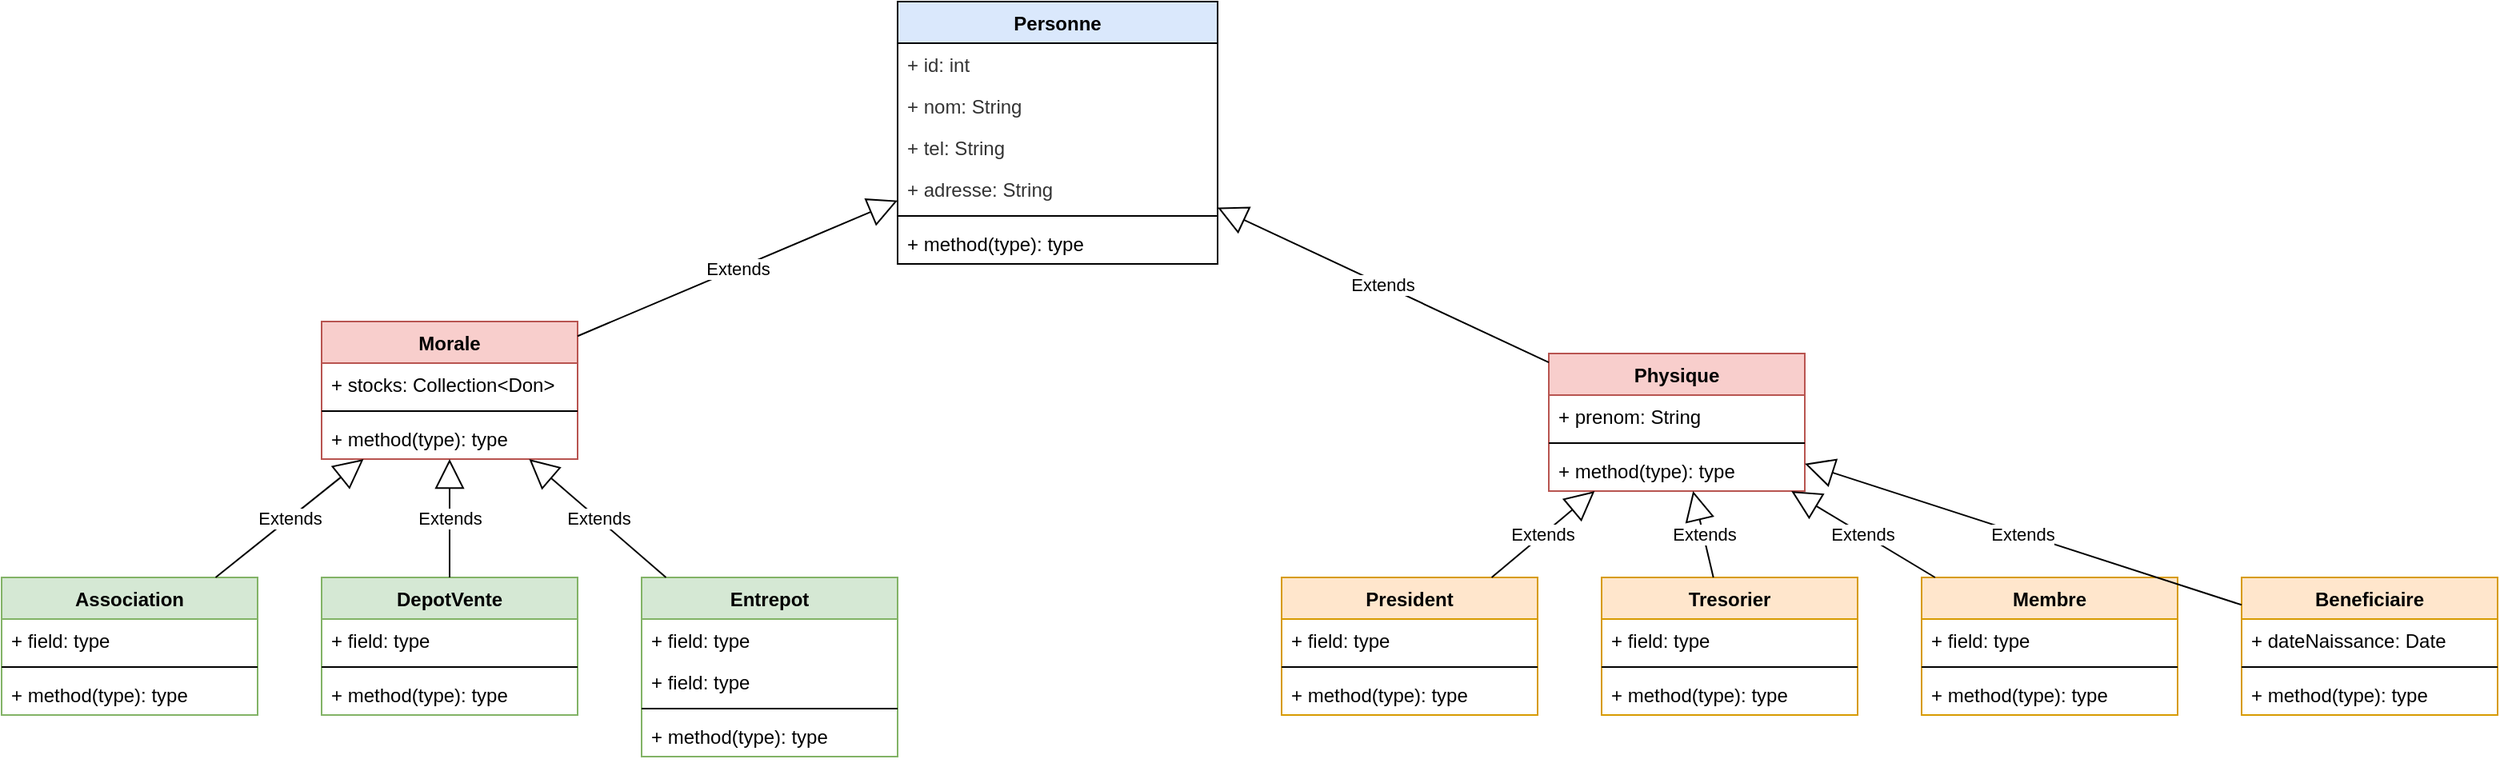 <mxfile version="12.3.8" type="github" pages="1">
  <diagram id="xcRPYhNSRlSSEehr1pP_" name="Mobilier Pour Tous">
    <mxGraphModel dx="1186" dy="779" grid="1" gridSize="10" guides="1" tooltips="1" connect="1" arrows="1" fold="1" page="1" pageScale="1" pageWidth="2336" pageHeight="1654" math="0" shadow="0">
      <root>
        <mxCell id="0"/>
        <mxCell id="1" parent="0"/>
        <object label="Personne" id="EW4ksH6o6DgnUDPNHG07-9">
          <mxCell style="swimlane;fontStyle=1;align=center;verticalAlign=top;childLayout=stackLayout;horizontal=1;startSize=26;horizontalStack=0;resizeParent=1;resizeParentMax=0;resizeLast=0;collapsible=1;marginBottom=0;fillColor=#dae8fc;strokeColor=#000000;" parent="1" vertex="1">
            <mxGeometry x="600" y="40" width="200" height="164" as="geometry"/>
          </mxCell>
        </object>
        <mxCell id="DV1rY5mDAgPAJ8lZDfXT-3" value="+ id: int" style="text;strokeColor=none;fillColor=none;align=left;verticalAlign=top;spacingLeft=4;spacingRight=4;overflow=hidden;rotatable=0;points=[[0,0.5],[1,0.5]];portConstraint=eastwest;fontColor=#333333;" vertex="1" parent="EW4ksH6o6DgnUDPNHG07-9">
          <mxGeometry y="26" width="200" height="26" as="geometry"/>
        </mxCell>
        <mxCell id="DV1rY5mDAgPAJ8lZDfXT-6" value="+ nom: String" style="text;strokeColor=none;fillColor=none;align=left;verticalAlign=top;spacingLeft=4;spacingRight=4;overflow=hidden;rotatable=0;points=[[0,0.5],[1,0.5]];portConstraint=eastwest;fontColor=#333333;" vertex="1" parent="EW4ksH6o6DgnUDPNHG07-9">
          <mxGeometry y="52" width="200" height="26" as="geometry"/>
        </mxCell>
        <mxCell id="DV1rY5mDAgPAJ8lZDfXT-11" value="+ tel: String" style="text;strokeColor=none;fillColor=none;align=left;verticalAlign=top;spacingLeft=4;spacingRight=4;overflow=hidden;rotatable=0;points=[[0,0.5],[1,0.5]];portConstraint=eastwest;fontColor=#333333;" vertex="1" parent="EW4ksH6o6DgnUDPNHG07-9">
          <mxGeometry y="78" width="200" height="26" as="geometry"/>
        </mxCell>
        <mxCell id="DV1rY5mDAgPAJ8lZDfXT-12" value="+ adresse: String" style="text;strokeColor=none;fillColor=none;align=left;verticalAlign=top;spacingLeft=4;spacingRight=4;overflow=hidden;rotatable=0;points=[[0,0.5],[1,0.5]];portConstraint=eastwest;fontColor=#333333;" vertex="1" parent="EW4ksH6o6DgnUDPNHG07-9">
          <mxGeometry y="104" width="200" height="26" as="geometry"/>
        </mxCell>
        <mxCell id="DV1rY5mDAgPAJ8lZDfXT-9" value="" style="line;strokeWidth=1;fillColor=none;align=left;verticalAlign=middle;spacingTop=-1;spacingLeft=3;spacingRight=3;rotatable=0;labelPosition=right;points=[];portConstraint=eastwest;" vertex="1" parent="EW4ksH6o6DgnUDPNHG07-9">
          <mxGeometry y="130" width="200" height="8" as="geometry"/>
        </mxCell>
        <mxCell id="DV1rY5mDAgPAJ8lZDfXT-10" value="+ method(type): type" style="text;strokeColor=none;fillColor=none;align=left;verticalAlign=top;spacingLeft=4;spacingRight=4;overflow=hidden;rotatable=0;points=[[0,0.5],[1,0.5]];portConstraint=eastwest;" vertex="1" parent="EW4ksH6o6DgnUDPNHG07-9">
          <mxGeometry y="138" width="200" height="26" as="geometry"/>
        </mxCell>
        <mxCell id="EW4ksH6o6DgnUDPNHG07-15" value="Morale" style="swimlane;fontStyle=1;align=center;verticalAlign=top;childLayout=stackLayout;horizontal=1;startSize=26;horizontalStack=0;resizeParent=1;resizeParentMax=0;resizeLast=0;collapsible=1;marginBottom=0;fillColor=#f8cecc;strokeColor=#b85450;" parent="1" vertex="1">
          <mxGeometry x="240" y="240" width="160" height="86" as="geometry"/>
        </mxCell>
        <mxCell id="EW4ksH6o6DgnUDPNHG07-16" value="+ stocks: Collection&lt;Don&gt;" style="text;strokeColor=none;fillColor=none;align=left;verticalAlign=top;spacingLeft=4;spacingRight=4;overflow=hidden;rotatable=0;points=[[0,0.5],[1,0.5]];portConstraint=eastwest;" parent="EW4ksH6o6DgnUDPNHG07-15" vertex="1">
          <mxGeometry y="26" width="160" height="26" as="geometry"/>
        </mxCell>
        <mxCell id="EW4ksH6o6DgnUDPNHG07-17" value="" style="line;strokeWidth=1;fillColor=none;align=left;verticalAlign=middle;spacingTop=-1;spacingLeft=3;spacingRight=3;rotatable=0;labelPosition=right;points=[];portConstraint=eastwest;" parent="EW4ksH6o6DgnUDPNHG07-15" vertex="1">
          <mxGeometry y="52" width="160" height="8" as="geometry"/>
        </mxCell>
        <mxCell id="EW4ksH6o6DgnUDPNHG07-18" value="+ method(type): type" style="text;strokeColor=none;fillColor=none;align=left;verticalAlign=top;spacingLeft=4;spacingRight=4;overflow=hidden;rotatable=0;points=[[0,0.5],[1,0.5]];portConstraint=eastwest;" parent="EW4ksH6o6DgnUDPNHG07-15" vertex="1">
          <mxGeometry y="60" width="160" height="26" as="geometry"/>
        </mxCell>
        <mxCell id="EW4ksH6o6DgnUDPNHG07-20" value="Physique" style="swimlane;fontStyle=1;align=center;verticalAlign=top;childLayout=stackLayout;horizontal=1;startSize=26;horizontalStack=0;resizeParent=1;resizeParentMax=0;resizeLast=0;collapsible=1;marginBottom=0;fillColor=#f8cecc;strokeColor=#b85450;" parent="1" vertex="1">
          <mxGeometry x="1007" y="260" width="160" height="86" as="geometry"/>
        </mxCell>
        <mxCell id="EW4ksH6o6DgnUDPNHG07-21" value="+ prenom: String" style="text;strokeColor=none;fillColor=none;align=left;verticalAlign=top;spacingLeft=4;spacingRight=4;overflow=hidden;rotatable=0;points=[[0,0.5],[1,0.5]];portConstraint=eastwest;" parent="EW4ksH6o6DgnUDPNHG07-20" vertex="1">
          <mxGeometry y="26" width="160" height="26" as="geometry"/>
        </mxCell>
        <mxCell id="EW4ksH6o6DgnUDPNHG07-22" value="" style="line;strokeWidth=1;fillColor=none;align=left;verticalAlign=middle;spacingTop=-1;spacingLeft=3;spacingRight=3;rotatable=0;labelPosition=right;points=[];portConstraint=eastwest;" parent="EW4ksH6o6DgnUDPNHG07-20" vertex="1">
          <mxGeometry y="52" width="160" height="8" as="geometry"/>
        </mxCell>
        <mxCell id="EW4ksH6o6DgnUDPNHG07-23" value="+ method(type): type" style="text;strokeColor=none;fillColor=none;align=left;verticalAlign=top;spacingLeft=4;spacingRight=4;overflow=hidden;rotatable=0;points=[[0,0.5],[1,0.5]];portConstraint=eastwest;" parent="EW4ksH6o6DgnUDPNHG07-20" vertex="1">
          <mxGeometry y="60" width="160" height="26" as="geometry"/>
        </mxCell>
        <mxCell id="EW4ksH6o6DgnUDPNHG07-25" value="Association" style="swimlane;fontStyle=1;align=center;verticalAlign=top;childLayout=stackLayout;horizontal=1;startSize=26;horizontalStack=0;resizeParent=1;resizeParentMax=0;resizeLast=0;collapsible=1;marginBottom=0;fillColor=#d5e8d4;strokeColor=#82b366;" parent="1" vertex="1">
          <mxGeometry x="40" y="400" width="160" height="86" as="geometry"/>
        </mxCell>
        <mxCell id="EW4ksH6o6DgnUDPNHG07-26" value="+ field: type" style="text;strokeColor=none;fillColor=none;align=left;verticalAlign=top;spacingLeft=4;spacingRight=4;overflow=hidden;rotatable=0;points=[[0,0.5],[1,0.5]];portConstraint=eastwest;" parent="EW4ksH6o6DgnUDPNHG07-25" vertex="1">
          <mxGeometry y="26" width="160" height="26" as="geometry"/>
        </mxCell>
        <mxCell id="EW4ksH6o6DgnUDPNHG07-27" value="" style="line;strokeWidth=1;fillColor=none;align=left;verticalAlign=middle;spacingTop=-1;spacingLeft=3;spacingRight=3;rotatable=0;labelPosition=right;points=[];portConstraint=eastwest;" parent="EW4ksH6o6DgnUDPNHG07-25" vertex="1">
          <mxGeometry y="52" width="160" height="8" as="geometry"/>
        </mxCell>
        <mxCell id="EW4ksH6o6DgnUDPNHG07-28" value="+ method(type): type" style="text;strokeColor=none;fillColor=none;align=left;verticalAlign=top;spacingLeft=4;spacingRight=4;overflow=hidden;rotatable=0;points=[[0,0.5],[1,0.5]];portConstraint=eastwest;" parent="EW4ksH6o6DgnUDPNHG07-25" vertex="1">
          <mxGeometry y="60" width="160" height="26" as="geometry"/>
        </mxCell>
        <mxCell id="EW4ksH6o6DgnUDPNHG07-29" value="DepotVente" style="swimlane;fontStyle=1;align=center;verticalAlign=top;childLayout=stackLayout;horizontal=1;startSize=26;horizontalStack=0;resizeParent=1;resizeParentMax=0;resizeLast=0;collapsible=1;marginBottom=0;fillColor=#d5e8d4;strokeColor=#82b366;" parent="1" vertex="1">
          <mxGeometry x="240" y="400" width="160" height="86" as="geometry"/>
        </mxCell>
        <mxCell id="EW4ksH6o6DgnUDPNHG07-30" value="+ field: type" style="text;strokeColor=none;fillColor=none;align=left;verticalAlign=top;spacingLeft=4;spacingRight=4;overflow=hidden;rotatable=0;points=[[0,0.5],[1,0.5]];portConstraint=eastwest;" parent="EW4ksH6o6DgnUDPNHG07-29" vertex="1">
          <mxGeometry y="26" width="160" height="26" as="geometry"/>
        </mxCell>
        <mxCell id="EW4ksH6o6DgnUDPNHG07-31" value="" style="line;strokeWidth=1;fillColor=none;align=left;verticalAlign=middle;spacingTop=-1;spacingLeft=3;spacingRight=3;rotatable=0;labelPosition=right;points=[];portConstraint=eastwest;" parent="EW4ksH6o6DgnUDPNHG07-29" vertex="1">
          <mxGeometry y="52" width="160" height="8" as="geometry"/>
        </mxCell>
        <mxCell id="EW4ksH6o6DgnUDPNHG07-32" value="+ method(type): type" style="text;strokeColor=none;fillColor=none;align=left;verticalAlign=top;spacingLeft=4;spacingRight=4;overflow=hidden;rotatable=0;points=[[0,0.5],[1,0.5]];portConstraint=eastwest;" parent="EW4ksH6o6DgnUDPNHG07-29" vertex="1">
          <mxGeometry y="60" width="160" height="26" as="geometry"/>
        </mxCell>
        <mxCell id="EW4ksH6o6DgnUDPNHG07-33" value="Entrepot" style="swimlane;fontStyle=1;align=center;verticalAlign=top;childLayout=stackLayout;horizontal=1;startSize=26;horizontalStack=0;resizeParent=1;resizeParentMax=0;resizeLast=0;collapsible=1;marginBottom=0;fillColor=#d5e8d4;strokeColor=#82b366;" parent="1" vertex="1">
          <mxGeometry x="440" y="400" width="160" height="112" as="geometry"/>
        </mxCell>
        <mxCell id="EW4ksH6o6DgnUDPNHG07-34" value="+ field: type" style="text;strokeColor=none;fillColor=none;align=left;verticalAlign=top;spacingLeft=4;spacingRight=4;overflow=hidden;rotatable=0;points=[[0,0.5],[1,0.5]];portConstraint=eastwest;" parent="EW4ksH6o6DgnUDPNHG07-33" vertex="1">
          <mxGeometry y="26" width="160" height="26" as="geometry"/>
        </mxCell>
        <mxCell id="DV1rY5mDAgPAJ8lZDfXT-2" value="+ field: type" style="text;strokeColor=none;fillColor=none;align=left;verticalAlign=top;spacingLeft=4;spacingRight=4;overflow=hidden;rotatable=0;points=[[0,0.5],[1,0.5]];portConstraint=eastwest;" vertex="1" parent="EW4ksH6o6DgnUDPNHG07-33">
          <mxGeometry y="52" width="160" height="26" as="geometry"/>
        </mxCell>
        <mxCell id="EW4ksH6o6DgnUDPNHG07-35" value="" style="line;strokeWidth=1;fillColor=none;align=left;verticalAlign=middle;spacingTop=-1;spacingLeft=3;spacingRight=3;rotatable=0;labelPosition=right;points=[];portConstraint=eastwest;" parent="EW4ksH6o6DgnUDPNHG07-33" vertex="1">
          <mxGeometry y="78" width="160" height="8" as="geometry"/>
        </mxCell>
        <mxCell id="EW4ksH6o6DgnUDPNHG07-36" value="+ method(type): type" style="text;strokeColor=none;fillColor=none;align=left;verticalAlign=top;spacingLeft=4;spacingRight=4;overflow=hidden;rotatable=0;points=[[0,0.5],[1,0.5]];portConstraint=eastwest;" parent="EW4ksH6o6DgnUDPNHG07-33" vertex="1">
          <mxGeometry y="86" width="160" height="26" as="geometry"/>
        </mxCell>
        <mxCell id="QMnXHC6J5KnR4AdairPu-1" value="Extends" style="endArrow=block;endSize=16;endFill=0;html=1;" parent="1" source="EW4ksH6o6DgnUDPNHG07-15" target="EW4ksH6o6DgnUDPNHG07-9" edge="1">
          <mxGeometry width="160" relative="1" as="geometry">
            <mxPoint x="40" y="510" as="sourcePoint"/>
            <mxPoint x="200" y="510" as="targetPoint"/>
          </mxGeometry>
        </mxCell>
        <mxCell id="QMnXHC6J5KnR4AdairPu-2" value="Extends" style="endArrow=block;endSize=16;endFill=0;html=1;" parent="1" source="EW4ksH6o6DgnUDPNHG07-20" target="EW4ksH6o6DgnUDPNHG07-9" edge="1">
          <mxGeometry width="160" relative="1" as="geometry">
            <mxPoint x="40" y="510" as="sourcePoint"/>
            <mxPoint x="200" y="510" as="targetPoint"/>
          </mxGeometry>
        </mxCell>
        <mxCell id="QMnXHC6J5KnR4AdairPu-3" value="Extends" style="endArrow=block;endSize=16;endFill=0;html=1;" parent="1" source="EW4ksH6o6DgnUDPNHG07-25" target="EW4ksH6o6DgnUDPNHG07-15" edge="1">
          <mxGeometry width="160" relative="1" as="geometry">
            <mxPoint x="40" y="510" as="sourcePoint"/>
            <mxPoint x="200" y="510" as="targetPoint"/>
          </mxGeometry>
        </mxCell>
        <mxCell id="QMnXHC6J5KnR4AdairPu-4" value="Extends" style="endArrow=block;endSize=16;endFill=0;html=1;" parent="1" source="EW4ksH6o6DgnUDPNHG07-29" target="EW4ksH6o6DgnUDPNHG07-15" edge="1">
          <mxGeometry width="160" relative="1" as="geometry">
            <mxPoint x="40" y="510" as="sourcePoint"/>
            <mxPoint x="200" y="510" as="targetPoint"/>
          </mxGeometry>
        </mxCell>
        <mxCell id="QMnXHC6J5KnR4AdairPu-5" value="Extends" style="endArrow=block;endSize=16;endFill=0;html=1;" parent="1" source="EW4ksH6o6DgnUDPNHG07-33" target="EW4ksH6o6DgnUDPNHG07-15" edge="1">
          <mxGeometry width="160" relative="1" as="geometry">
            <mxPoint x="40" y="510" as="sourcePoint"/>
            <mxPoint x="200" y="510" as="targetPoint"/>
          </mxGeometry>
        </mxCell>
        <mxCell id="QMnXHC6J5KnR4AdairPu-6" value="President&#xa;" style="swimlane;fontStyle=1;align=center;verticalAlign=top;childLayout=stackLayout;horizontal=1;startSize=26;horizontalStack=0;resizeParent=1;resizeParentMax=0;resizeLast=0;collapsible=1;marginBottom=0;fillColor=#ffe6cc;strokeColor=#d79b00;" parent="1" vertex="1">
          <mxGeometry x="840" y="400" width="160" height="86" as="geometry"/>
        </mxCell>
        <mxCell id="QMnXHC6J5KnR4AdairPu-7" value="+ field: type" style="text;strokeColor=none;fillColor=none;align=left;verticalAlign=top;spacingLeft=4;spacingRight=4;overflow=hidden;rotatable=0;points=[[0,0.5],[1,0.5]];portConstraint=eastwest;" parent="QMnXHC6J5KnR4AdairPu-6" vertex="1">
          <mxGeometry y="26" width="160" height="26" as="geometry"/>
        </mxCell>
        <mxCell id="QMnXHC6J5KnR4AdairPu-8" value="" style="line;strokeWidth=1;fillColor=none;align=left;verticalAlign=middle;spacingTop=-1;spacingLeft=3;spacingRight=3;rotatable=0;labelPosition=right;points=[];portConstraint=eastwest;" parent="QMnXHC6J5KnR4AdairPu-6" vertex="1">
          <mxGeometry y="52" width="160" height="8" as="geometry"/>
        </mxCell>
        <mxCell id="QMnXHC6J5KnR4AdairPu-9" value="+ method(type): type" style="text;strokeColor=none;fillColor=none;align=left;verticalAlign=top;spacingLeft=4;spacingRight=4;overflow=hidden;rotatable=0;points=[[0,0.5],[1,0.5]];portConstraint=eastwest;" parent="QMnXHC6J5KnR4AdairPu-6" vertex="1">
          <mxGeometry y="60" width="160" height="26" as="geometry"/>
        </mxCell>
        <mxCell id="QMnXHC6J5KnR4AdairPu-10" value="Tresorier" style="swimlane;fontStyle=1;align=center;verticalAlign=top;childLayout=stackLayout;horizontal=1;startSize=26;horizontalStack=0;resizeParent=1;resizeParentMax=0;resizeLast=0;collapsible=1;marginBottom=0;fillColor=#ffe6cc;strokeColor=#d79b00;" parent="1" vertex="1">
          <mxGeometry x="1040" y="400" width="160" height="86" as="geometry"/>
        </mxCell>
        <mxCell id="QMnXHC6J5KnR4AdairPu-11" value="+ field: type" style="text;strokeColor=none;fillColor=none;align=left;verticalAlign=top;spacingLeft=4;spacingRight=4;overflow=hidden;rotatable=0;points=[[0,0.5],[1,0.5]];portConstraint=eastwest;" parent="QMnXHC6J5KnR4AdairPu-10" vertex="1">
          <mxGeometry y="26" width="160" height="26" as="geometry"/>
        </mxCell>
        <mxCell id="QMnXHC6J5KnR4AdairPu-12" value="" style="line;strokeWidth=1;fillColor=none;align=left;verticalAlign=middle;spacingTop=-1;spacingLeft=3;spacingRight=3;rotatable=0;labelPosition=right;points=[];portConstraint=eastwest;" parent="QMnXHC6J5KnR4AdairPu-10" vertex="1">
          <mxGeometry y="52" width="160" height="8" as="geometry"/>
        </mxCell>
        <mxCell id="QMnXHC6J5KnR4AdairPu-13" value="+ method(type): type" style="text;strokeColor=none;fillColor=none;align=left;verticalAlign=top;spacingLeft=4;spacingRight=4;overflow=hidden;rotatable=0;points=[[0,0.5],[1,0.5]];portConstraint=eastwest;" parent="QMnXHC6J5KnR4AdairPu-10" vertex="1">
          <mxGeometry y="60" width="160" height="26" as="geometry"/>
        </mxCell>
        <mxCell id="QMnXHC6J5KnR4AdairPu-14" value="Membre" style="swimlane;fontStyle=1;align=center;verticalAlign=top;childLayout=stackLayout;horizontal=1;startSize=26;horizontalStack=0;resizeParent=1;resizeParentMax=0;resizeLast=0;collapsible=1;marginBottom=0;fillColor=#ffe6cc;strokeColor=#d79b00;" parent="1" vertex="1">
          <mxGeometry x="1240" y="400" width="160" height="86" as="geometry"/>
        </mxCell>
        <mxCell id="QMnXHC6J5KnR4AdairPu-15" value="+ field: type" style="text;strokeColor=none;fillColor=none;align=left;verticalAlign=top;spacingLeft=4;spacingRight=4;overflow=hidden;rotatable=0;points=[[0,0.5],[1,0.5]];portConstraint=eastwest;" parent="QMnXHC6J5KnR4AdairPu-14" vertex="1">
          <mxGeometry y="26" width="160" height="26" as="geometry"/>
        </mxCell>
        <mxCell id="QMnXHC6J5KnR4AdairPu-16" value="" style="line;strokeWidth=1;fillColor=none;align=left;verticalAlign=middle;spacingTop=-1;spacingLeft=3;spacingRight=3;rotatable=0;labelPosition=right;points=[];portConstraint=eastwest;" parent="QMnXHC6J5KnR4AdairPu-14" vertex="1">
          <mxGeometry y="52" width="160" height="8" as="geometry"/>
        </mxCell>
        <mxCell id="QMnXHC6J5KnR4AdairPu-17" value="+ method(type): type" style="text;strokeColor=none;fillColor=none;align=left;verticalAlign=top;spacingLeft=4;spacingRight=4;overflow=hidden;rotatable=0;points=[[0,0.5],[1,0.5]];portConstraint=eastwest;" parent="QMnXHC6J5KnR4AdairPu-14" vertex="1">
          <mxGeometry y="60" width="160" height="26" as="geometry"/>
        </mxCell>
        <mxCell id="QMnXHC6J5KnR4AdairPu-18" value="Beneficiaire" style="swimlane;fontStyle=1;align=center;verticalAlign=top;childLayout=stackLayout;horizontal=1;startSize=26;horizontalStack=0;resizeParent=1;resizeParentMax=0;resizeLast=0;collapsible=1;marginBottom=0;fillColor=#ffe6cc;strokeColor=#d79b00;" parent="1" vertex="1">
          <mxGeometry x="1440" y="400" width="160" height="86" as="geometry"/>
        </mxCell>
        <mxCell id="QMnXHC6J5KnR4AdairPu-19" value="+ dateNaissance: Date" style="text;strokeColor=none;fillColor=none;align=left;verticalAlign=top;spacingLeft=4;spacingRight=4;overflow=hidden;rotatable=0;points=[[0,0.5],[1,0.5]];portConstraint=eastwest;" parent="QMnXHC6J5KnR4AdairPu-18" vertex="1">
          <mxGeometry y="26" width="160" height="26" as="geometry"/>
        </mxCell>
        <mxCell id="QMnXHC6J5KnR4AdairPu-20" value="" style="line;strokeWidth=1;fillColor=none;align=left;verticalAlign=middle;spacingTop=-1;spacingLeft=3;spacingRight=3;rotatable=0;labelPosition=right;points=[];portConstraint=eastwest;" parent="QMnXHC6J5KnR4AdairPu-18" vertex="1">
          <mxGeometry y="52" width="160" height="8" as="geometry"/>
        </mxCell>
        <mxCell id="QMnXHC6J5KnR4AdairPu-21" value="+ method(type): type" style="text;strokeColor=none;fillColor=none;align=left;verticalAlign=top;spacingLeft=4;spacingRight=4;overflow=hidden;rotatable=0;points=[[0,0.5],[1,0.5]];portConstraint=eastwest;" parent="QMnXHC6J5KnR4AdairPu-18" vertex="1">
          <mxGeometry y="60" width="160" height="26" as="geometry"/>
        </mxCell>
        <mxCell id="QMnXHC6J5KnR4AdairPu-22" value="Extends" style="endArrow=block;endSize=16;endFill=0;html=1;" parent="1" source="QMnXHC6J5KnR4AdairPu-6" target="EW4ksH6o6DgnUDPNHG07-20" edge="1">
          <mxGeometry width="160" relative="1" as="geometry">
            <mxPoint x="70" y="510" as="sourcePoint"/>
            <mxPoint x="230" y="510" as="targetPoint"/>
          </mxGeometry>
        </mxCell>
        <mxCell id="QMnXHC6J5KnR4AdairPu-23" value="Extends" style="endArrow=block;endSize=16;endFill=0;html=1;" parent="1" source="QMnXHC6J5KnR4AdairPu-18" target="EW4ksH6o6DgnUDPNHG07-20" edge="1">
          <mxGeometry width="160" relative="1" as="geometry">
            <mxPoint x="70" y="510" as="sourcePoint"/>
            <mxPoint x="230" y="510" as="targetPoint"/>
          </mxGeometry>
        </mxCell>
        <mxCell id="QMnXHC6J5KnR4AdairPu-24" value="Extends" style="endArrow=block;endSize=16;endFill=0;html=1;" parent="1" source="QMnXHC6J5KnR4AdairPu-14" target="EW4ksH6o6DgnUDPNHG07-20" edge="1">
          <mxGeometry width="160" relative="1" as="geometry">
            <mxPoint x="80" y="520" as="sourcePoint"/>
            <mxPoint x="240" y="520" as="targetPoint"/>
          </mxGeometry>
        </mxCell>
        <mxCell id="QMnXHC6J5KnR4AdairPu-25" value="Extends" style="endArrow=block;endSize=16;endFill=0;html=1;" parent="1" source="QMnXHC6J5KnR4AdairPu-10" target="EW4ksH6o6DgnUDPNHG07-20" edge="1">
          <mxGeometry width="160" relative="1" as="geometry">
            <mxPoint x="90" y="530" as="sourcePoint"/>
            <mxPoint x="250" y="530" as="targetPoint"/>
          </mxGeometry>
        </mxCell>
      </root>
    </mxGraphModel>
  </diagram>
</mxfile>
